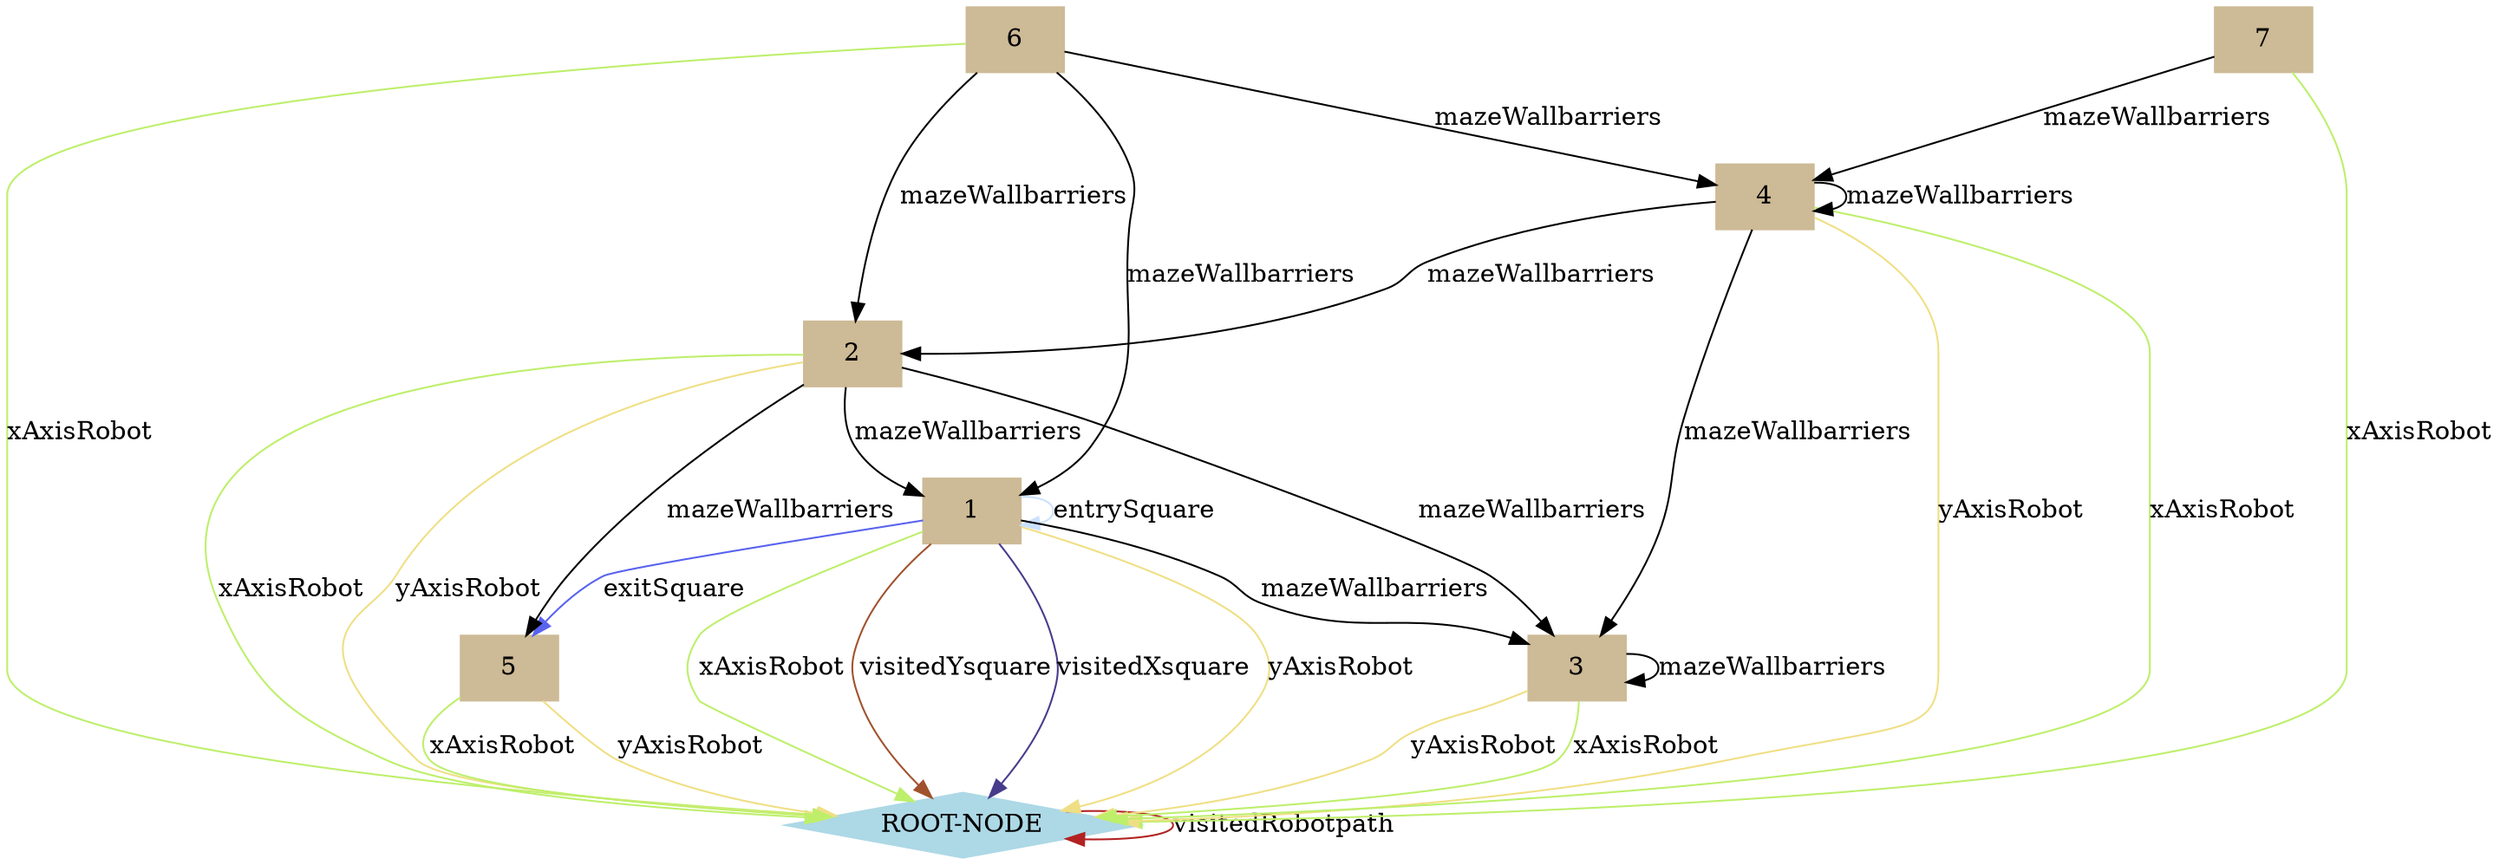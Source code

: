 digraph state {
 graph [fontsize=12]
rankdir=TB;
"ROOT-NODE" -> "ROOT-NODE" [label = "visitedRobotpath", color = "firebrick"];
"1" -> "ROOT-NODE" [label = "visitedYsquare", color = "sienna"];
"1" -> "ROOT-NODE" [label = "visitedXsquare", color = "SlateBlue4"];
"7" -> "4" [label = "mazeWallbarriers", color = "black"];
"6" -> "4" [label = "mazeWallbarriers", color = "black"];
"6" -> "2" [label = "mazeWallbarriers", color = "black"];
"6" -> "1" [label = "mazeWallbarriers", color = "black"];
"4" -> "4" [label = "mazeWallbarriers", color = "black"];
"4" -> "3" [label = "mazeWallbarriers", color = "black"];
"4" -> "2" [label = "mazeWallbarriers", color = "black"];
"3" -> "3" [label = "mazeWallbarriers", color = "black"];
"2" -> "5" [label = "mazeWallbarriers", color = "black"];
"2" -> "3" [label = "mazeWallbarriers", color = "black"];
"2" -> "1" [label = "mazeWallbarriers", color = "black"];
"1" -> "3" [label = "mazeWallbarriers", color = "black"];
"5" -> "ROOT-NODE" [label = "yAxisRobot", color = "#efdf84"];
"4" -> "ROOT-NODE" [label = "yAxisRobot", color = "#efdf84"];
"3" -> "ROOT-NODE" [label = "yAxisRobot", color = "#efdf84"];
"2" -> "ROOT-NODE" [label = "yAxisRobot", color = "#efdf84"];
"1" -> "ROOT-NODE" [label = "yAxisRobot", color = "#efdf84"];
"7" -> "ROOT-NODE" [label = "xAxisRobot", color = "#bdef6b"];
"6" -> "ROOT-NODE" [label = "xAxisRobot", color = "#bdef6b"];
"5" -> "ROOT-NODE" [label = "xAxisRobot", color = "#bdef6b"];
"4" -> "ROOT-NODE" [label = "xAxisRobot", color = "#bdef6b"];
"3" -> "ROOT-NODE" [label = "xAxisRobot", color = "#bdef6b"];
"2" -> "ROOT-NODE" [label = "xAxisRobot", color = "#bdef6b"];
"1" -> "ROOT-NODE" [label = "xAxisRobot", color = "#bdef6b"];
"1" -> "5" [label = "exitSquare", color = "#5863ee"];
"1" -> "1" [label = "entrySquare", color = "LightSteelBlue1"];
"ROOT-NODE" [color = "lightblue", style = "filled, solid", shape = "diamond"]
"1" [color = "wheat3", style = "filled, solid", shape = "box"]
"7" [color = "wheat3", style = "filled, solid", shape = "box"]
"4" [color = "wheat3", style = "filled, solid", shape = "box"]
"6" [color = "wheat3", style = "filled, solid", shape = "box"]
"2" [color = "wheat3", style = "filled, solid", shape = "box"]
"3" [color = "wheat3", style = "filled, solid", shape = "box"]
"5" [color = "wheat3", style = "filled, solid", shape = "box"]
subgraph "cluster_MESSAGE" {node [style=filled,color=white]; label="MESSAGE"; style=filled;color=lightgrey; }
}